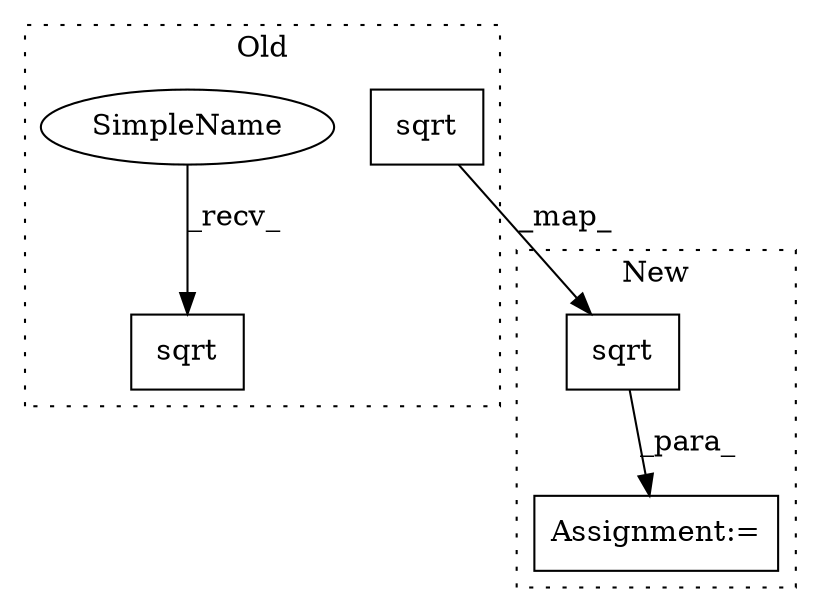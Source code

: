 digraph G {
subgraph cluster0 {
1 [label="sqrt" a="32" s="2982,3017" l="5,1" shape="box"];
3 [label="sqrt" a="32" s="2749,2784" l="5,1" shape="box"];
5 [label="SimpleName" a="42" s="2738" l="10" shape="ellipse"];
label = "Old";
style="dotted";
}
subgraph cluster1 {
2 [label="sqrt" a="32" s="2669,2698" l="5,1" shape="box"];
4 [label="Assignment:=" a="7" s="3706" l="1" shape="box"];
label = "New";
style="dotted";
}
1 -> 2 [label="_map_"];
2 -> 4 [label="_para_"];
5 -> 3 [label="_recv_"];
}